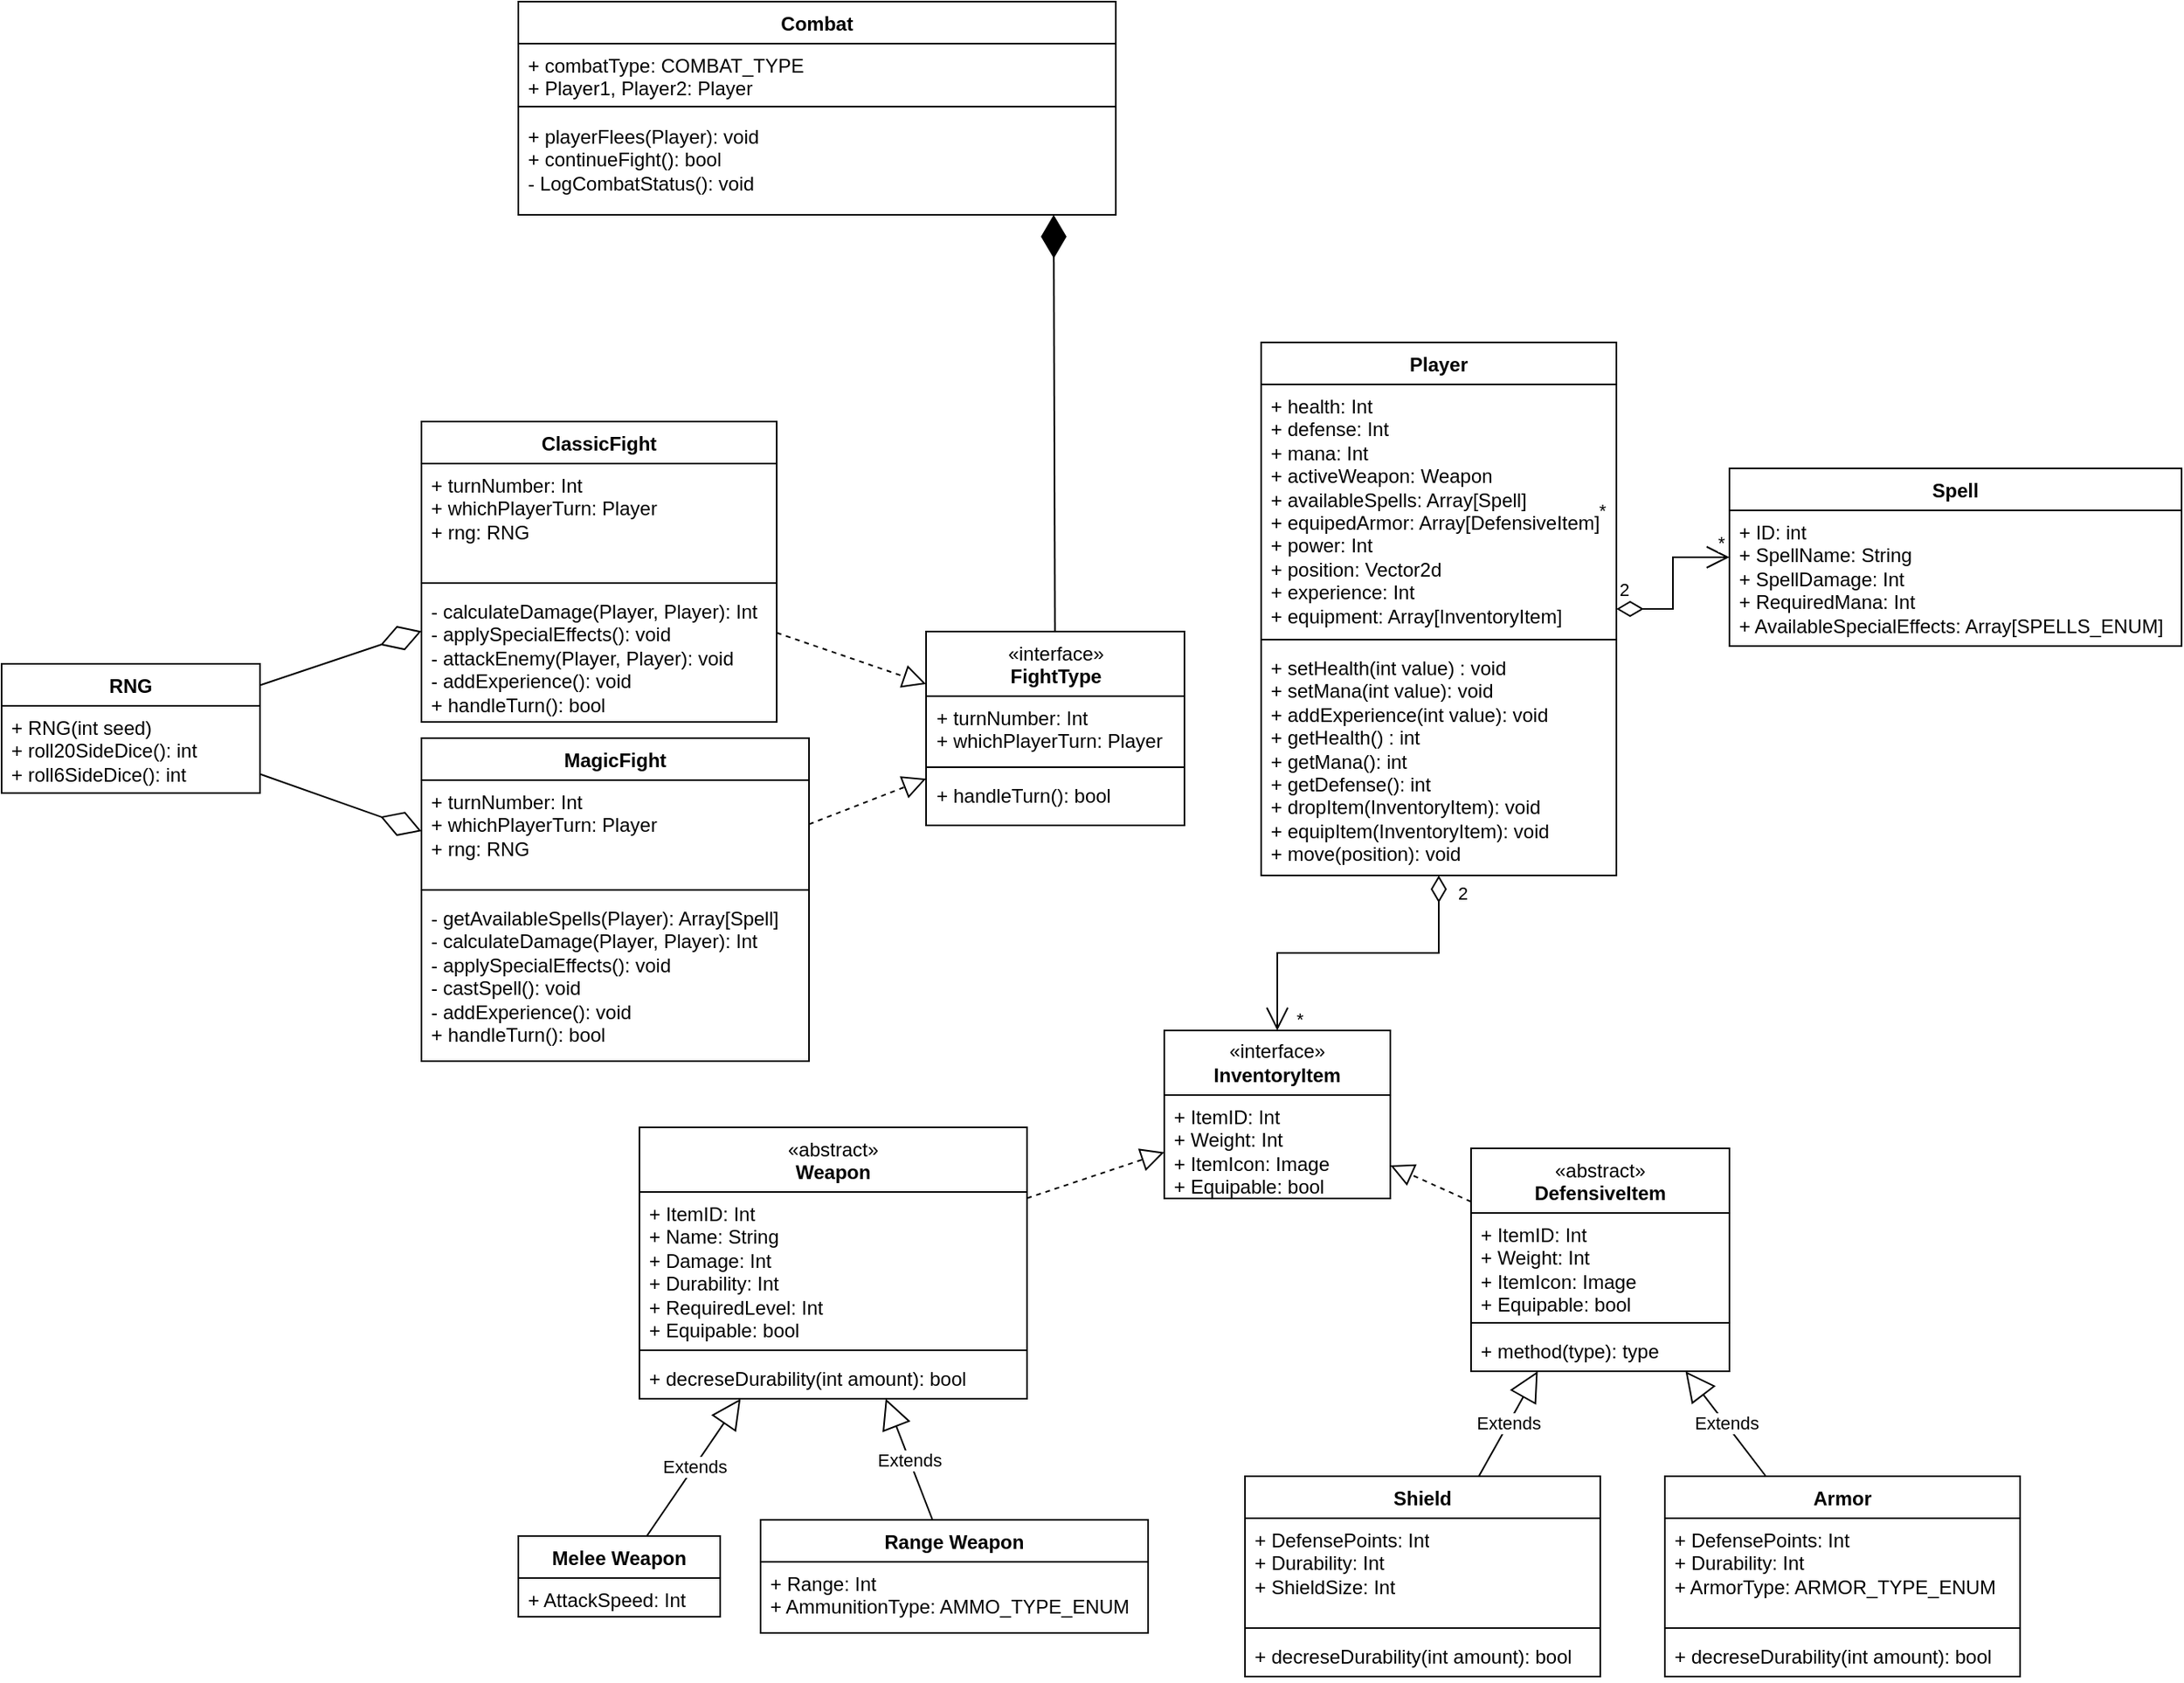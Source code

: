 <mxfile version="26.1.2">
  <diagram name="Strona-1" id="XMwQq6OFx4sjk1jujMfl">
    <mxGraphModel dx="1687" dy="918" grid="1" gridSize="10" guides="1" tooltips="1" connect="1" arrows="1" fold="1" page="1" pageScale="1" pageWidth="827" pageHeight="1169" background="none" math="0" shadow="0">
      <root>
        <mxCell id="0" />
        <mxCell id="1" parent="0" />
        <mxCell id="AQZ3lsl8Zzzq6pvn7vIx-11" value="Melee Weapon" style="swimlane;fontStyle=1;align=center;verticalAlign=top;childLayout=stackLayout;horizontal=1;startSize=26;horizontalStack=0;resizeParent=1;resizeParentMax=0;resizeLast=0;collapsible=1;marginBottom=0;whiteSpace=wrap;html=1;" parent="1" vertex="1">
          <mxGeometry x="500" y="1029" width="125" height="50" as="geometry" />
        </mxCell>
        <mxCell id="AQZ3lsl8Zzzq6pvn7vIx-12" value="&lt;div&gt;&lt;span data-darkreader-inline-color=&quot;&quot; data-darkreader-inline-bgcolor=&quot;&quot; style=&quot;background-color: initial; color: rgb(0, 0, 0); --darkreader-inline-bgcolor: initial; --darkreader-inline-color: var(--darkreader-text-000000, #e8e6e3);&quot;&gt;+ AttackSpeed: Int&lt;/span&gt;&lt;/div&gt;" style="text;strokeColor=none;fillColor=none;align=left;verticalAlign=top;spacingLeft=4;spacingRight=4;overflow=hidden;rotatable=0;points=[[0,0.5],[1,0.5]];portConstraint=eastwest;whiteSpace=wrap;html=1;" parent="AQZ3lsl8Zzzq6pvn7vIx-11" vertex="1">
          <mxGeometry y="26" width="125" height="24" as="geometry" />
        </mxCell>
        <mxCell id="AQZ3lsl8Zzzq6pvn7vIx-20" value="Combat" style="swimlane;fontStyle=1;align=center;verticalAlign=top;childLayout=stackLayout;horizontal=1;startSize=26;horizontalStack=0;resizeParent=1;resizeParentMax=0;resizeLast=0;collapsible=1;marginBottom=0;whiteSpace=wrap;html=1;" parent="1" vertex="1">
          <mxGeometry x="500" y="79" width="370" height="132" as="geometry" />
        </mxCell>
        <mxCell id="AQZ3lsl8Zzzq6pvn7vIx-21" value="&lt;div&gt;+ combatType: COMBAT_TYPE&lt;/div&gt;&lt;div&gt;+ Player1, Player2: Player&lt;/div&gt;" style="text;strokeColor=none;fillColor=none;align=left;verticalAlign=top;spacingLeft=4;spacingRight=4;overflow=hidden;rotatable=0;points=[[0,0.5],[1,0.5]];portConstraint=eastwest;whiteSpace=wrap;html=1;" parent="AQZ3lsl8Zzzq6pvn7vIx-20" vertex="1">
          <mxGeometry y="26" width="370" height="34" as="geometry" />
        </mxCell>
        <mxCell id="AQZ3lsl8Zzzq6pvn7vIx-22" value="" style="line;strokeWidth=1;fillColor=none;align=left;verticalAlign=middle;spacingTop=-1;spacingLeft=3;spacingRight=3;rotatable=0;labelPosition=right;points=[];portConstraint=eastwest;strokeColor=inherit;" parent="AQZ3lsl8Zzzq6pvn7vIx-20" vertex="1">
          <mxGeometry y="60" width="370" height="10" as="geometry" />
        </mxCell>
        <mxCell id="AQZ3lsl8Zzzq6pvn7vIx-23" value="&lt;span data-darkreader-inline-color=&quot;&quot; data-darkreader-inline-bgcolor=&quot;&quot; style=&quot;background-color: initial; color: rgb(0, 0, 0); --darkreader-inline-bgcolor: initial; --darkreader-inline-color: var(--darkreader-text-000000, #e8e6e3);&quot;&gt;+ playerFlees(Player): void&lt;br&gt;+ continueFight(): bool&lt;br&gt;&lt;/span&gt;&lt;div&gt;&lt;div&gt;- LogCombatStatus(): void&lt;/div&gt;&lt;/div&gt;" style="text;strokeColor=none;fillColor=none;align=left;verticalAlign=top;spacingLeft=4;spacingRight=4;overflow=hidden;rotatable=0;points=[[0,0.5],[1,0.5]];portConstraint=eastwest;whiteSpace=wrap;html=1;" parent="AQZ3lsl8Zzzq6pvn7vIx-20" vertex="1">
          <mxGeometry y="70" width="370" height="62" as="geometry" />
        </mxCell>
        <mxCell id="AQZ3lsl8Zzzq6pvn7vIx-24" value="RNG" style="swimlane;fontStyle=1;align=center;verticalAlign=top;childLayout=stackLayout;horizontal=1;startSize=26;horizontalStack=0;resizeParent=1;resizeParentMax=0;resizeLast=0;collapsible=1;marginBottom=0;whiteSpace=wrap;html=1;" parent="1" vertex="1">
          <mxGeometry x="180" y="489" width="160" height="80" as="geometry" />
        </mxCell>
        <mxCell id="AQZ3lsl8Zzzq6pvn7vIx-27" value="&lt;div&gt;+&amp;nbsp;&lt;span data-darkreader-inline-color=&quot;&quot; data-darkreader-inline-bgcolor=&quot;&quot; style=&quot;background-color: initial; color: rgb(0, 0, 0); --darkreader-inline-bgcolor: initial; --darkreader-inline-color: var(--darkreader-text-000000, #e8e6e3);&quot;&gt;RNG(int seed)&lt;/span&gt;&lt;/div&gt;+ roll20SideDice(): int&lt;div&gt;+ roll6SideDice(): int&lt;/div&gt;" style="text;strokeColor=none;fillColor=none;align=left;verticalAlign=top;spacingLeft=4;spacingRight=4;overflow=hidden;rotatable=0;points=[[0,0.5],[1,0.5]];portConstraint=eastwest;whiteSpace=wrap;html=1;" parent="AQZ3lsl8Zzzq6pvn7vIx-24" vertex="1">
          <mxGeometry y="26" width="160" height="54" as="geometry" />
        </mxCell>
        <mxCell id="AQZ3lsl8Zzzq6pvn7vIx-29" value="Spell" style="swimlane;fontStyle=1;align=center;verticalAlign=top;childLayout=stackLayout;horizontal=1;startSize=26;horizontalStack=0;resizeParent=1;resizeParentMax=0;resizeLast=0;collapsible=1;marginBottom=0;whiteSpace=wrap;html=1;" parent="1" vertex="1">
          <mxGeometry x="1250" y="368" width="280" height="110" as="geometry" />
        </mxCell>
        <mxCell id="AQZ3lsl8Zzzq6pvn7vIx-30" value="+ ID: int&lt;div&gt;+ SpellName: String&lt;br&gt;+ SpellDamage: Int&lt;/div&gt;&lt;div&gt;+ RequiredMana: Int&lt;/div&gt;&lt;div&gt;+ AvailableSpecialEffects: Array[SPELLS_ENUM]&lt;/div&gt;" style="text;strokeColor=none;fillColor=none;align=left;verticalAlign=top;spacingLeft=4;spacingRight=4;overflow=hidden;rotatable=0;points=[[0,0.5],[1,0.5]];portConstraint=eastwest;whiteSpace=wrap;html=1;" parent="AQZ3lsl8Zzzq6pvn7vIx-29" vertex="1">
          <mxGeometry y="26" width="280" height="84" as="geometry" />
        </mxCell>
        <mxCell id="AQZ3lsl8Zzzq6pvn7vIx-33" value="Armor" style="swimlane;fontStyle=1;align=center;verticalAlign=top;childLayout=stackLayout;horizontal=1;startSize=26;horizontalStack=0;resizeParent=1;resizeParentMax=0;resizeLast=0;collapsible=1;marginBottom=0;whiteSpace=wrap;html=1;" parent="1" vertex="1">
          <mxGeometry x="1210" y="992" width="220" height="124" as="geometry" />
        </mxCell>
        <mxCell id="AQZ3lsl8Zzzq6pvn7vIx-34" value="&lt;div&gt;+ DefensePoints: Int&lt;/div&gt;&lt;div&gt;+ Durability: Int&lt;/div&gt;&lt;div&gt;+ ArmorType: ARMOR_TYPE_ENUM&lt;/div&gt;" style="text;strokeColor=none;fillColor=none;align=left;verticalAlign=top;spacingLeft=4;spacingRight=4;overflow=hidden;rotatable=0;points=[[0,0.5],[1,0.5]];portConstraint=eastwest;whiteSpace=wrap;html=1;" parent="AQZ3lsl8Zzzq6pvn7vIx-33" vertex="1">
          <mxGeometry y="26" width="220" height="64" as="geometry" />
        </mxCell>
        <mxCell id="AQZ3lsl8Zzzq6pvn7vIx-35" value="" style="line;strokeWidth=1;fillColor=none;align=left;verticalAlign=middle;spacingTop=-1;spacingLeft=3;spacingRight=3;rotatable=0;labelPosition=right;points=[];portConstraint=eastwest;strokeColor=inherit;" parent="AQZ3lsl8Zzzq6pvn7vIx-33" vertex="1">
          <mxGeometry y="90" width="220" height="8" as="geometry" />
        </mxCell>
        <mxCell id="AQZ3lsl8Zzzq6pvn7vIx-36" value="+ decreseDurability(int amount): bool" style="text;strokeColor=none;fillColor=none;align=left;verticalAlign=top;spacingLeft=4;spacingRight=4;overflow=hidden;rotatable=0;points=[[0,0.5],[1,0.5]];portConstraint=eastwest;whiteSpace=wrap;html=1;" parent="AQZ3lsl8Zzzq6pvn7vIx-33" vertex="1">
          <mxGeometry y="98" width="220" height="26" as="geometry" />
        </mxCell>
        <mxCell id="AQZ3lsl8Zzzq6pvn7vIx-37" value="Shield" style="swimlane;fontStyle=1;align=center;verticalAlign=top;childLayout=stackLayout;horizontal=1;startSize=26;horizontalStack=0;resizeParent=1;resizeParentMax=0;resizeLast=0;collapsible=1;marginBottom=0;whiteSpace=wrap;html=1;" parent="1" vertex="1">
          <mxGeometry x="950" y="992" width="220" height="124" as="geometry" />
        </mxCell>
        <mxCell id="AQZ3lsl8Zzzq6pvn7vIx-38" value="&lt;div&gt;+ DefensePoints: Int&lt;/div&gt;&lt;div&gt;+ Durability: Int&lt;/div&gt;&lt;div&gt;+ ShieldSize: Int&lt;/div&gt;" style="text;strokeColor=none;fillColor=none;align=left;verticalAlign=top;spacingLeft=4;spacingRight=4;overflow=hidden;rotatable=0;points=[[0,0.5],[1,0.5]];portConstraint=eastwest;whiteSpace=wrap;html=1;" parent="AQZ3lsl8Zzzq6pvn7vIx-37" vertex="1">
          <mxGeometry y="26" width="220" height="64" as="geometry" />
        </mxCell>
        <mxCell id="AQZ3lsl8Zzzq6pvn7vIx-39" value="" style="line;strokeWidth=1;fillColor=none;align=left;verticalAlign=middle;spacingTop=-1;spacingLeft=3;spacingRight=3;rotatable=0;labelPosition=right;points=[];portConstraint=eastwest;strokeColor=inherit;" parent="AQZ3lsl8Zzzq6pvn7vIx-37" vertex="1">
          <mxGeometry y="90" width="220" height="8" as="geometry" />
        </mxCell>
        <mxCell id="AQZ3lsl8Zzzq6pvn7vIx-40" value="+ decreseDurability(int amount): bool" style="text;strokeColor=none;fillColor=none;align=left;verticalAlign=top;spacingLeft=4;spacingRight=4;overflow=hidden;rotatable=0;points=[[0,0.5],[1,0.5]];portConstraint=eastwest;whiteSpace=wrap;html=1;" parent="AQZ3lsl8Zzzq6pvn7vIx-37" vertex="1">
          <mxGeometry y="98" width="220" height="26" as="geometry" />
        </mxCell>
        <mxCell id="AQZ3lsl8Zzzq6pvn7vIx-41" value="&lt;div&gt;&lt;span style=&quot;font-weight: 400;&quot;&gt;«abstract»&lt;/span&gt;&lt;/div&gt;Weapon" style="swimlane;fontStyle=1;align=center;verticalAlign=top;childLayout=stackLayout;horizontal=1;startSize=40;horizontalStack=0;resizeParent=1;resizeParentMax=0;resizeLast=0;collapsible=1;marginBottom=0;whiteSpace=wrap;html=1;" parent="1" vertex="1">
          <mxGeometry x="575" y="776" width="240" height="168" as="geometry" />
        </mxCell>
        <mxCell id="AQZ3lsl8Zzzq6pvn7vIx-42" value="+ ItemID: Int&lt;div&gt;+ Name: String&lt;/div&gt;&lt;div&gt;+ Damage: Int&lt;/div&gt;&lt;div&gt;+ Durability: Int&lt;/div&gt;&lt;div&gt;+ RequiredLevel: Int&lt;/div&gt;&lt;div&gt;+ Equipable: bool&lt;/div&gt;" style="text;strokeColor=none;fillColor=none;align=left;verticalAlign=top;spacingLeft=4;spacingRight=4;overflow=hidden;rotatable=0;points=[[0,0.5],[1,0.5]];portConstraint=eastwest;whiteSpace=wrap;html=1;" parent="AQZ3lsl8Zzzq6pvn7vIx-41" vertex="1">
          <mxGeometry y="40" width="240" height="94" as="geometry" />
        </mxCell>
        <mxCell id="AQZ3lsl8Zzzq6pvn7vIx-43" value="" style="line;strokeWidth=1;fillColor=none;align=left;verticalAlign=middle;spacingTop=-1;spacingLeft=3;spacingRight=3;rotatable=0;labelPosition=right;points=[];portConstraint=eastwest;strokeColor=inherit;" parent="AQZ3lsl8Zzzq6pvn7vIx-41" vertex="1">
          <mxGeometry y="134" width="240" height="8" as="geometry" />
        </mxCell>
        <mxCell id="AQZ3lsl8Zzzq6pvn7vIx-44" value="+ decreseDurability(int amount): bool" style="text;strokeColor=none;fillColor=none;align=left;verticalAlign=top;spacingLeft=4;spacingRight=4;overflow=hidden;rotatable=0;points=[[0,0.5],[1,0.5]];portConstraint=eastwest;whiteSpace=wrap;html=1;" parent="AQZ3lsl8Zzzq6pvn7vIx-41" vertex="1">
          <mxGeometry y="142" width="240" height="26" as="geometry" />
        </mxCell>
        <mxCell id="AQZ3lsl8Zzzq6pvn7vIx-50" value="«interface»&lt;br&gt;&lt;b&gt;InventoryItem&lt;/b&gt;" style="swimlane;fontStyle=0;childLayout=stackLayout;horizontal=1;startSize=40;fillColor=none;horizontalStack=0;resizeParent=1;resizeParentMax=0;resizeLast=0;collapsible=1;marginBottom=0;whiteSpace=wrap;html=1;" parent="1" vertex="1">
          <mxGeometry x="900" y="716" width="140" height="104" as="geometry" />
        </mxCell>
        <mxCell id="AQZ3lsl8Zzzq6pvn7vIx-51" value="&lt;div&gt;+ ItemID: Int&lt;/div&gt;+ Weight: Int&lt;div&gt;+ ItemIcon: Image&lt;/div&gt;&lt;div&gt;+ Equipable: bool&lt;/div&gt;" style="text;strokeColor=none;fillColor=none;align=left;verticalAlign=top;spacingLeft=4;spacingRight=4;overflow=hidden;rotatable=0;points=[[0,0.5],[1,0.5]];portConstraint=eastwest;whiteSpace=wrap;html=1;" parent="AQZ3lsl8Zzzq6pvn7vIx-50" vertex="1">
          <mxGeometry y="40" width="140" height="64" as="geometry" />
        </mxCell>
        <mxCell id="AQZ3lsl8Zzzq6pvn7vIx-55" value="&lt;div&gt;&lt;span style=&quot;font-weight: 400;&quot;&gt;«abstract»&lt;/span&gt;&lt;/div&gt;DefensiveItem" style="swimlane;fontStyle=1;align=center;verticalAlign=top;childLayout=stackLayout;horizontal=1;startSize=40;horizontalStack=0;resizeParent=1;resizeParentMax=0;resizeLast=0;collapsible=1;marginBottom=0;whiteSpace=wrap;html=1;" parent="1" vertex="1">
          <mxGeometry x="1090" y="789" width="160" height="138" as="geometry" />
        </mxCell>
        <mxCell id="AQZ3lsl8Zzzq6pvn7vIx-56" value="&lt;div&gt;+ ItemID: Int&lt;/div&gt;+ Weight: Int&lt;div&gt;+ ItemIcon: Image&lt;/div&gt;&lt;div&gt;+ Equipable: bool&lt;/div&gt;" style="text;strokeColor=none;fillColor=none;align=left;verticalAlign=top;spacingLeft=4;spacingRight=4;overflow=hidden;rotatable=0;points=[[0,0.5],[1,0.5]];portConstraint=eastwest;whiteSpace=wrap;html=1;" parent="AQZ3lsl8Zzzq6pvn7vIx-55" vertex="1">
          <mxGeometry y="40" width="160" height="64" as="geometry" />
        </mxCell>
        <mxCell id="AQZ3lsl8Zzzq6pvn7vIx-57" value="" style="line;strokeWidth=1;fillColor=none;align=left;verticalAlign=middle;spacingTop=-1;spacingLeft=3;spacingRight=3;rotatable=0;labelPosition=right;points=[];portConstraint=eastwest;strokeColor=inherit;" parent="AQZ3lsl8Zzzq6pvn7vIx-55" vertex="1">
          <mxGeometry y="104" width="160" height="8" as="geometry" />
        </mxCell>
        <mxCell id="AQZ3lsl8Zzzq6pvn7vIx-58" value="+ method(type): type" style="text;strokeColor=none;fillColor=none;align=left;verticalAlign=top;spacingLeft=4;spacingRight=4;overflow=hidden;rotatable=0;points=[[0,0.5],[1,0.5]];portConstraint=eastwest;whiteSpace=wrap;html=1;" parent="AQZ3lsl8Zzzq6pvn7vIx-55" vertex="1">
          <mxGeometry y="112" width="160" height="26" as="geometry" />
        </mxCell>
        <mxCell id="AQZ3lsl8Zzzq6pvn7vIx-60" value="&lt;span style=&quot;font-weight: 400;&quot;&gt;«interface»&lt;/span&gt;&lt;br style=&quot;font-weight: 400;&quot;&gt;&lt;b&gt;FightType&lt;/b&gt;" style="swimlane;fontStyle=1;align=center;verticalAlign=top;childLayout=stackLayout;horizontal=1;startSize=40;horizontalStack=0;resizeParent=1;resizeParentMax=0;resizeLast=0;collapsible=1;marginBottom=0;whiteSpace=wrap;html=1;" parent="1" vertex="1">
          <mxGeometry x="752.5" y="469" width="160" height="120" as="geometry" />
        </mxCell>
        <mxCell id="AQZ3lsl8Zzzq6pvn7vIx-61" value="+ turnNumber: Int&lt;div&gt;+ whichPlayerTurn: Player&lt;/div&gt;" style="text;strokeColor=none;fillColor=none;align=left;verticalAlign=top;spacingLeft=4;spacingRight=4;overflow=hidden;rotatable=0;points=[[0,0.5],[1,0.5]];portConstraint=eastwest;whiteSpace=wrap;html=1;" parent="AQZ3lsl8Zzzq6pvn7vIx-60" vertex="1">
          <mxGeometry y="40" width="160" height="40" as="geometry" />
        </mxCell>
        <mxCell id="AQZ3lsl8Zzzq6pvn7vIx-62" value="" style="line;strokeWidth=1;fillColor=none;align=left;verticalAlign=middle;spacingTop=-1;spacingLeft=3;spacingRight=3;rotatable=0;labelPosition=right;points=[];portConstraint=eastwest;strokeColor=inherit;" parent="AQZ3lsl8Zzzq6pvn7vIx-60" vertex="1">
          <mxGeometry y="80" width="160" height="8" as="geometry" />
        </mxCell>
        <mxCell id="AQZ3lsl8Zzzq6pvn7vIx-63" value="+ handleTurn(): bool" style="text;strokeColor=none;fillColor=none;align=left;verticalAlign=top;spacingLeft=4;spacingRight=4;overflow=hidden;rotatable=0;points=[[0,0.5],[1,0.5]];portConstraint=eastwest;whiteSpace=wrap;html=1;" parent="AQZ3lsl8Zzzq6pvn7vIx-60" vertex="1">
          <mxGeometry y="88" width="160" height="32" as="geometry" />
        </mxCell>
        <mxCell id="AQZ3lsl8Zzzq6pvn7vIx-64" value="ClassicFight" style="swimlane;fontStyle=1;align=center;verticalAlign=top;childLayout=stackLayout;horizontal=1;startSize=26;horizontalStack=0;resizeParent=1;resizeParentMax=0;resizeLast=0;collapsible=1;marginBottom=0;whiteSpace=wrap;html=1;" parent="1" vertex="1">
          <mxGeometry x="440" y="339" width="220" height="186" as="geometry" />
        </mxCell>
        <mxCell id="AQZ3lsl8Zzzq6pvn7vIx-65" value="+ turnNumber: Int&lt;div&gt;+ whichPlayerTurn: Player&lt;/div&gt;&lt;div&gt;+ rng: RNG&lt;/div&gt;" style="text;strokeColor=none;fillColor=none;align=left;verticalAlign=top;spacingLeft=4;spacingRight=4;overflow=hidden;rotatable=0;points=[[0,0.5],[1,0.5]];portConstraint=eastwest;whiteSpace=wrap;html=1;" parent="AQZ3lsl8Zzzq6pvn7vIx-64" vertex="1">
          <mxGeometry y="26" width="220" height="70" as="geometry" />
        </mxCell>
        <mxCell id="AQZ3lsl8Zzzq6pvn7vIx-66" value="" style="line;strokeWidth=1;fillColor=none;align=left;verticalAlign=middle;spacingTop=-1;spacingLeft=3;spacingRight=3;rotatable=0;labelPosition=right;points=[];portConstraint=eastwest;strokeColor=inherit;" parent="AQZ3lsl8Zzzq6pvn7vIx-64" vertex="1">
          <mxGeometry y="96" width="220" height="8" as="geometry" />
        </mxCell>
        <mxCell id="AQZ3lsl8Zzzq6pvn7vIx-67" value="&lt;div&gt;- calculateDamage(Player, Player): Int&lt;/div&gt;&lt;div&gt;- applySpecialEffects(): void&lt;/div&gt;&lt;div&gt;- attackEnemy(Player, Player): void&lt;/div&gt;&lt;div&gt;- addExperience(): void&lt;/div&gt;&lt;div&gt;+ handleTurn(): bool&lt;/div&gt;" style="text;strokeColor=none;fillColor=none;align=left;verticalAlign=top;spacingLeft=4;spacingRight=4;overflow=hidden;rotatable=0;points=[[0,0.5],[1,0.5]];portConstraint=eastwest;whiteSpace=wrap;html=1;" parent="AQZ3lsl8Zzzq6pvn7vIx-64" vertex="1">
          <mxGeometry y="104" width="220" height="82" as="geometry" />
        </mxCell>
        <mxCell id="AQZ3lsl8Zzzq6pvn7vIx-68" value="MagicFight" style="swimlane;fontStyle=1;align=center;verticalAlign=top;childLayout=stackLayout;horizontal=1;startSize=26;horizontalStack=0;resizeParent=1;resizeParentMax=0;resizeLast=0;collapsible=1;marginBottom=0;whiteSpace=wrap;html=1;" parent="1" vertex="1">
          <mxGeometry x="440" y="535" width="240" height="200" as="geometry" />
        </mxCell>
        <mxCell id="AQZ3lsl8Zzzq6pvn7vIx-69" value="+ turnNumber: Int&lt;div&gt;+ whichPlayerTurn: Player&lt;/div&gt;&lt;div&gt;+ rng: RNG&lt;/div&gt;" style="text;strokeColor=none;fillColor=none;align=left;verticalAlign=top;spacingLeft=4;spacingRight=4;overflow=hidden;rotatable=0;points=[[0,0.5],[1,0.5]];portConstraint=eastwest;whiteSpace=wrap;html=1;" parent="AQZ3lsl8Zzzq6pvn7vIx-68" vertex="1">
          <mxGeometry y="26" width="240" height="64" as="geometry" />
        </mxCell>
        <mxCell id="AQZ3lsl8Zzzq6pvn7vIx-70" value="" style="line;strokeWidth=1;fillColor=none;align=left;verticalAlign=middle;spacingTop=-1;spacingLeft=3;spacingRight=3;rotatable=0;labelPosition=right;points=[];portConstraint=eastwest;strokeColor=inherit;" parent="AQZ3lsl8Zzzq6pvn7vIx-68" vertex="1">
          <mxGeometry y="90" width="240" height="8" as="geometry" />
        </mxCell>
        <mxCell id="AQZ3lsl8Zzzq6pvn7vIx-71" value="- getAvailableSpells(Player): Array[Spell]&lt;div&gt;&lt;div&gt;- calculateDamage(Player, Player): Int&lt;/div&gt;&lt;div&gt;- applySpecialEffects(): void&lt;/div&gt;&lt;div&gt;- castSpell(): void&lt;/div&gt;&lt;div&gt;- addExperience(): void&lt;/div&gt;&lt;div&gt;+ handleTurn(): bool&lt;/div&gt;&lt;/div&gt;" style="text;strokeColor=none;fillColor=none;align=left;verticalAlign=top;spacingLeft=4;spacingRight=4;overflow=hidden;rotatable=0;points=[[0,0.5],[1,0.5]];portConstraint=eastwest;whiteSpace=wrap;html=1;" parent="AQZ3lsl8Zzzq6pvn7vIx-68" vertex="1">
          <mxGeometry y="98" width="240" height="102" as="geometry" />
        </mxCell>
        <mxCell id="AQZ3lsl8Zzzq6pvn7vIx-73" value="Player" style="swimlane;fontStyle=1;align=center;verticalAlign=top;childLayout=stackLayout;horizontal=1;startSize=26;horizontalStack=0;resizeParent=1;resizeParentMax=0;resizeLast=0;collapsible=1;marginBottom=0;whiteSpace=wrap;html=1;" parent="1" vertex="1">
          <mxGeometry x="960" y="290" width="220" height="330" as="geometry" />
        </mxCell>
        <mxCell id="AQZ3lsl8Zzzq6pvn7vIx-74" value="+ health: Int&lt;div&gt;+ defense: Int&lt;/div&gt;&lt;div&gt;+ mana: Int&lt;/div&gt;&lt;div&gt;+ activeWeapon: Weapon&lt;/div&gt;&lt;div&gt;+ availableSpells: Array[Spell]&lt;/div&gt;&lt;div&gt;+ equipedArmor: Array[DefensiveItem]&lt;/div&gt;&lt;div&gt;+ power: Int&lt;/div&gt;&lt;div&gt;+ position: Vector2d&lt;/div&gt;&lt;div&gt;+ experience: Int&lt;br&gt;+ equipment: Array[InventoryItem]&lt;/div&gt;" style="text;strokeColor=none;fillColor=none;align=left;verticalAlign=top;spacingLeft=4;spacingRight=4;overflow=hidden;rotatable=0;points=[[0,0.5],[1,0.5]];portConstraint=eastwest;whiteSpace=wrap;html=1;" parent="AQZ3lsl8Zzzq6pvn7vIx-73" vertex="1">
          <mxGeometry y="26" width="220" height="154" as="geometry" />
        </mxCell>
        <mxCell id="AQZ3lsl8Zzzq6pvn7vIx-75" value="" style="line;strokeWidth=1;fillColor=none;align=left;verticalAlign=middle;spacingTop=-1;spacingLeft=3;spacingRight=3;rotatable=0;labelPosition=right;points=[];portConstraint=eastwest;strokeColor=inherit;" parent="AQZ3lsl8Zzzq6pvn7vIx-73" vertex="1">
          <mxGeometry y="180" width="220" height="8" as="geometry" />
        </mxCell>
        <mxCell id="AQZ3lsl8Zzzq6pvn7vIx-76" value="+ setHealth(int value) : void&lt;div&gt;+ setMana(int value): void&lt;/div&gt;&lt;div&gt;+ addExperience(int value): void&lt;/div&gt;&lt;div&gt;+ getHealth() : int&lt;/div&gt;&lt;div&gt;+ getMana(): int&lt;/div&gt;&lt;div&gt;+ getDefense(): int&lt;/div&gt;&lt;div&gt;+ dropItem(InventoryItem): void&lt;/div&gt;&lt;div&gt;+ equipItem(&lt;span data-darkreader-inline-color=&quot;&quot; data-darkreader-inline-bgcolor=&quot;&quot; style=&quot;background-color: initial; color: rgb(0, 0, 0); --darkreader-inline-bgcolor: initial; --darkreader-inline-color: var(--darkreader-text-000000, #e8e6e3);&quot;&gt;InventoryItem): void&lt;/span&gt;&lt;/div&gt;&lt;div&gt;&lt;span data-darkreader-inline-color=&quot;&quot; data-darkreader-inline-bgcolor=&quot;&quot; style=&quot;background-color: initial; color: rgb(0, 0, 0); --darkreader-inline-bgcolor: initial; --darkreader-inline-color: var(--darkreader-text-000000, #e8e6e3);&quot;&gt;+ move(position): void&lt;/span&gt;&lt;/div&gt;&lt;div&gt;&lt;br&gt;&lt;/div&gt;" style="text;strokeColor=none;fillColor=none;align=left;verticalAlign=top;spacingLeft=4;spacingRight=4;overflow=hidden;rotatable=0;points=[[0,0.5],[1,0.5]];portConstraint=eastwest;whiteSpace=wrap;html=1;" parent="AQZ3lsl8Zzzq6pvn7vIx-73" vertex="1">
          <mxGeometry y="188" width="220" height="142" as="geometry" />
        </mxCell>
        <mxCell id="AQZ3lsl8Zzzq6pvn7vIx-81" value="" style="endArrow=block;dashed=1;endFill=0;endSize=12;html=1;rounded=0;" parent="1" source="AQZ3lsl8Zzzq6pvn7vIx-41" target="AQZ3lsl8Zzzq6pvn7vIx-50" edge="1">
          <mxGeometry width="160" relative="1" as="geometry">
            <mxPoint x="740" y="716" as="sourcePoint" />
            <mxPoint x="900" y="716" as="targetPoint" />
          </mxGeometry>
        </mxCell>
        <mxCell id="AQZ3lsl8Zzzq6pvn7vIx-82" value="" style="endArrow=block;dashed=1;endFill=0;endSize=12;html=1;rounded=0;" parent="1" source="AQZ3lsl8Zzzq6pvn7vIx-55" target="AQZ3lsl8Zzzq6pvn7vIx-50" edge="1">
          <mxGeometry width="160" relative="1" as="geometry">
            <mxPoint x="1080" y="716" as="sourcePoint" />
            <mxPoint x="1240" y="716" as="targetPoint" />
          </mxGeometry>
        </mxCell>
        <mxCell id="AQZ3lsl8Zzzq6pvn7vIx-87" value="Extends" style="endArrow=block;endSize=16;endFill=0;html=1;rounded=0;" parent="1" source="AQZ3lsl8Zzzq6pvn7vIx-15" target="AQZ3lsl8Zzzq6pvn7vIx-41" edge="1">
          <mxGeometry width="160" relative="1" as="geometry">
            <mxPoint x="750" y="989" as="sourcePoint" />
            <mxPoint x="750" y="949" as="targetPoint" />
          </mxGeometry>
        </mxCell>
        <mxCell id="AQZ3lsl8Zzzq6pvn7vIx-88" value="Extends" style="endArrow=block;endSize=16;endFill=0;html=1;rounded=0;" parent="1" source="AQZ3lsl8Zzzq6pvn7vIx-11" target="AQZ3lsl8Zzzq6pvn7vIx-41" edge="1">
          <mxGeometry width="160" relative="1" as="geometry">
            <mxPoint x="580" y="989" as="sourcePoint" />
            <mxPoint x="740" y="989" as="targetPoint" />
          </mxGeometry>
        </mxCell>
        <mxCell id="AQZ3lsl8Zzzq6pvn7vIx-90" value="" style="endArrow=block;endSize=16;endFill=0;html=1;rounded=0;" parent="1" target="AQZ3lsl8Zzzq6pvn7vIx-15" edge="1">
          <mxGeometry width="160" relative="1" as="geometry">
            <mxPoint x="800" y="1019" as="sourcePoint" />
            <mxPoint x="960" y="1019" as="targetPoint" />
          </mxGeometry>
        </mxCell>
        <mxCell id="AQZ3lsl8Zzzq6pvn7vIx-15" value="Range Weapon" style="swimlane;fontStyle=1;align=center;verticalAlign=top;childLayout=stackLayout;horizontal=1;startSize=26;horizontalStack=0;resizeParent=1;resizeParentMax=0;resizeLast=0;collapsible=1;marginBottom=0;whiteSpace=wrap;html=1;" parent="1" vertex="1">
          <mxGeometry x="650" y="1019" width="240" height="70" as="geometry" />
        </mxCell>
        <mxCell id="AQZ3lsl8Zzzq6pvn7vIx-16" value="&lt;div&gt;&lt;span data-darkreader-inline-color=&quot;&quot; data-darkreader-inline-bgcolor=&quot;&quot; style=&quot;background-color: initial; color: rgb(0, 0, 0); --darkreader-inline-bgcolor: initial; --darkreader-inline-color: var(--darkreader-text-000000, #e8e6e3);&quot;&gt;+ Range: Int&lt;br&gt;+ AmmunitionType: AMMO_TYPE_ENUM&lt;/span&gt;&lt;/div&gt;" style="text;strokeColor=none;fillColor=none;align=left;verticalAlign=top;spacingLeft=4;spacingRight=4;overflow=hidden;rotatable=0;points=[[0,0.5],[1,0.5]];portConstraint=eastwest;whiteSpace=wrap;html=1;" parent="AQZ3lsl8Zzzq6pvn7vIx-15" vertex="1">
          <mxGeometry y="26" width="240" height="44" as="geometry" />
        </mxCell>
        <mxCell id="AQZ3lsl8Zzzq6pvn7vIx-91" value="Extends" style="endArrow=block;endSize=16;endFill=0;html=1;rounded=0;" parent="1" source="AQZ3lsl8Zzzq6pvn7vIx-37" target="AQZ3lsl8Zzzq6pvn7vIx-55" edge="1">
          <mxGeometry width="160" relative="1" as="geometry">
            <mxPoint x="870" y="899" as="sourcePoint" />
            <mxPoint x="1030" y="899" as="targetPoint" />
          </mxGeometry>
        </mxCell>
        <mxCell id="AQZ3lsl8Zzzq6pvn7vIx-92" value="Extends" style="endArrow=block;endSize=16;endFill=0;html=1;rounded=0;" parent="1" source="AQZ3lsl8Zzzq6pvn7vIx-33" target="AQZ3lsl8Zzzq6pvn7vIx-55" edge="1">
          <mxGeometry width="160" relative="1" as="geometry">
            <mxPoint x="1380" y="879" as="sourcePoint" />
            <mxPoint x="1540" y="879" as="targetPoint" />
          </mxGeometry>
        </mxCell>
        <mxCell id="AQZ3lsl8Zzzq6pvn7vIx-94" value="" style="endArrow=block;dashed=1;endFill=0;endSize=12;html=1;rounded=0;" parent="1" source="AQZ3lsl8Zzzq6pvn7vIx-68" target="AQZ3lsl8Zzzq6pvn7vIx-60" edge="1">
          <mxGeometry width="160" relative="1" as="geometry">
            <mxPoint x="707.5" y="572" as="sourcePoint" />
            <mxPoint x="867.5" y="572" as="targetPoint" />
          </mxGeometry>
        </mxCell>
        <mxCell id="AQZ3lsl8Zzzq6pvn7vIx-95" value="" style="endArrow=block;dashed=1;endFill=0;endSize=12;html=1;rounded=0;" parent="1" source="AQZ3lsl8Zzzq6pvn7vIx-64" target="AQZ3lsl8Zzzq6pvn7vIx-60" edge="1">
          <mxGeometry width="160" relative="1" as="geometry">
            <mxPoint x="697.5" y="392" as="sourcePoint" />
            <mxPoint x="857.5" y="392" as="targetPoint" />
          </mxGeometry>
        </mxCell>
        <mxCell id="AQZ3lsl8Zzzq6pvn7vIx-116" value="" style="endArrow=diamondThin;endFill=0;endSize=24;html=1;rounded=0;" parent="1" source="AQZ3lsl8Zzzq6pvn7vIx-24" target="AQZ3lsl8Zzzq6pvn7vIx-64" edge="1">
          <mxGeometry width="160" relative="1" as="geometry">
            <mxPoint x="270" y="389" as="sourcePoint" />
            <mxPoint x="430" y="389" as="targetPoint" />
          </mxGeometry>
        </mxCell>
        <mxCell id="AQZ3lsl8Zzzq6pvn7vIx-117" value="" style="endArrow=diamondThin;endFill=0;endSize=24;html=1;rounded=0;" parent="1" source="AQZ3lsl8Zzzq6pvn7vIx-24" target="AQZ3lsl8Zzzq6pvn7vIx-68" edge="1">
          <mxGeometry width="160" relative="1" as="geometry">
            <mxPoint x="260" y="599" as="sourcePoint" />
            <mxPoint x="420" y="569" as="targetPoint" />
          </mxGeometry>
        </mxCell>
        <mxCell id="AQZ3lsl8Zzzq6pvn7vIx-120" value="" style="endArrow=diamondThin;endFill=1;endSize=24;html=1;rounded=0;entryX=0.896;entryY=1;entryDx=0;entryDy=0;entryPerimeter=0;" parent="1" source="AQZ3lsl8Zzzq6pvn7vIx-60" target="AQZ3lsl8Zzzq6pvn7vIx-23" edge="1">
          <mxGeometry width="160" relative="1" as="geometry">
            <mxPoint x="800" y="439" as="sourcePoint" />
            <mxPoint x="970" y="319" as="targetPoint" />
          </mxGeometry>
        </mxCell>
        <mxCell id="AQZ3lsl8Zzzq6pvn7vIx-126" value="*" style="edgeLabel;html=1;align=center;verticalAlign=middle;resizable=0;points=[];" parent="1" vertex="1" connectable="0">
          <mxGeometry x="1379.696" y="279.957" as="geometry">
            <mxPoint x="-209" y="114" as="offset" />
          </mxGeometry>
        </mxCell>
        <mxCell id="IcHIhC4OLTMiHdoe-vyS-2" value="2" style="endArrow=open;html=1;endSize=12;startArrow=diamondThin;startSize=14;startFill=0;edgeStyle=orthogonalEdgeStyle;align=left;verticalAlign=bottom;rounded=0;" edge="1" parent="1" source="AQZ3lsl8Zzzq6pvn7vIx-73" target="AQZ3lsl8Zzzq6pvn7vIx-50">
          <mxGeometry x="-0.796" y="10" relative="1" as="geometry">
            <mxPoint x="970" y="670" as="sourcePoint" />
            <mxPoint x="1130" y="670" as="targetPoint" />
            <mxPoint as="offset" />
          </mxGeometry>
        </mxCell>
        <mxCell id="IcHIhC4OLTMiHdoe-vyS-3" value="&lt;span style=&quot;color: rgb(0, 0, 0); font-family: Helvetica; font-size: 11px; font-style: normal; font-variant-ligatures: normal; font-variant-caps: normal; font-weight: 400; letter-spacing: normal; orphans: 2; text-align: left; text-indent: 0px; text-transform: none; widows: 2; word-spacing: 0px; -webkit-text-stroke-width: 0px; white-space: nowrap; background-color: rgb(255, 255, 255); text-decoration-thickness: initial; text-decoration-style: initial; text-decoration-color: initial; display: inline !important; float: none;&quot;&gt;*&lt;/span&gt;" style="text;whiteSpace=wrap;html=1;" vertex="1" parent="1">
          <mxGeometry x="980" y="695" width="40" height="40" as="geometry" />
        </mxCell>
        <mxCell id="IcHIhC4OLTMiHdoe-vyS-4" value="2" style="endArrow=open;html=1;endSize=12;startArrow=diamondThin;startSize=14;startFill=0;edgeStyle=orthogonalEdgeStyle;align=left;verticalAlign=bottom;rounded=0;" edge="1" parent="1" source="AQZ3lsl8Zzzq6pvn7vIx-73" target="AQZ3lsl8Zzzq6pvn7vIx-29">
          <mxGeometry x="-1" y="3" relative="1" as="geometry">
            <mxPoint x="1340" y="640" as="sourcePoint" />
            <mxPoint x="1390" y="550" as="targetPoint" />
          </mxGeometry>
        </mxCell>
        <mxCell id="IcHIhC4OLTMiHdoe-vyS-5" value="&lt;span style=&quot;color: rgb(0, 0, 0); font-family: Helvetica; font-size: 11px; font-style: normal; font-variant-ligatures: normal; font-variant-caps: normal; font-weight: 400; letter-spacing: normal; orphans: 2; text-align: left; text-indent: 0px; text-transform: none; widows: 2; word-spacing: 0px; -webkit-text-stroke-width: 0px; white-space: nowrap; background-color: rgb(255, 255, 255); text-decoration-thickness: initial; text-decoration-style: initial; text-decoration-color: initial; display: inline !important; float: none;&quot;&gt;*&lt;/span&gt;" style="text;whiteSpace=wrap;html=1;" vertex="1" parent="1">
          <mxGeometry x="1241" y="400" width="40" height="40" as="geometry" />
        </mxCell>
      </root>
    </mxGraphModel>
  </diagram>
</mxfile>
